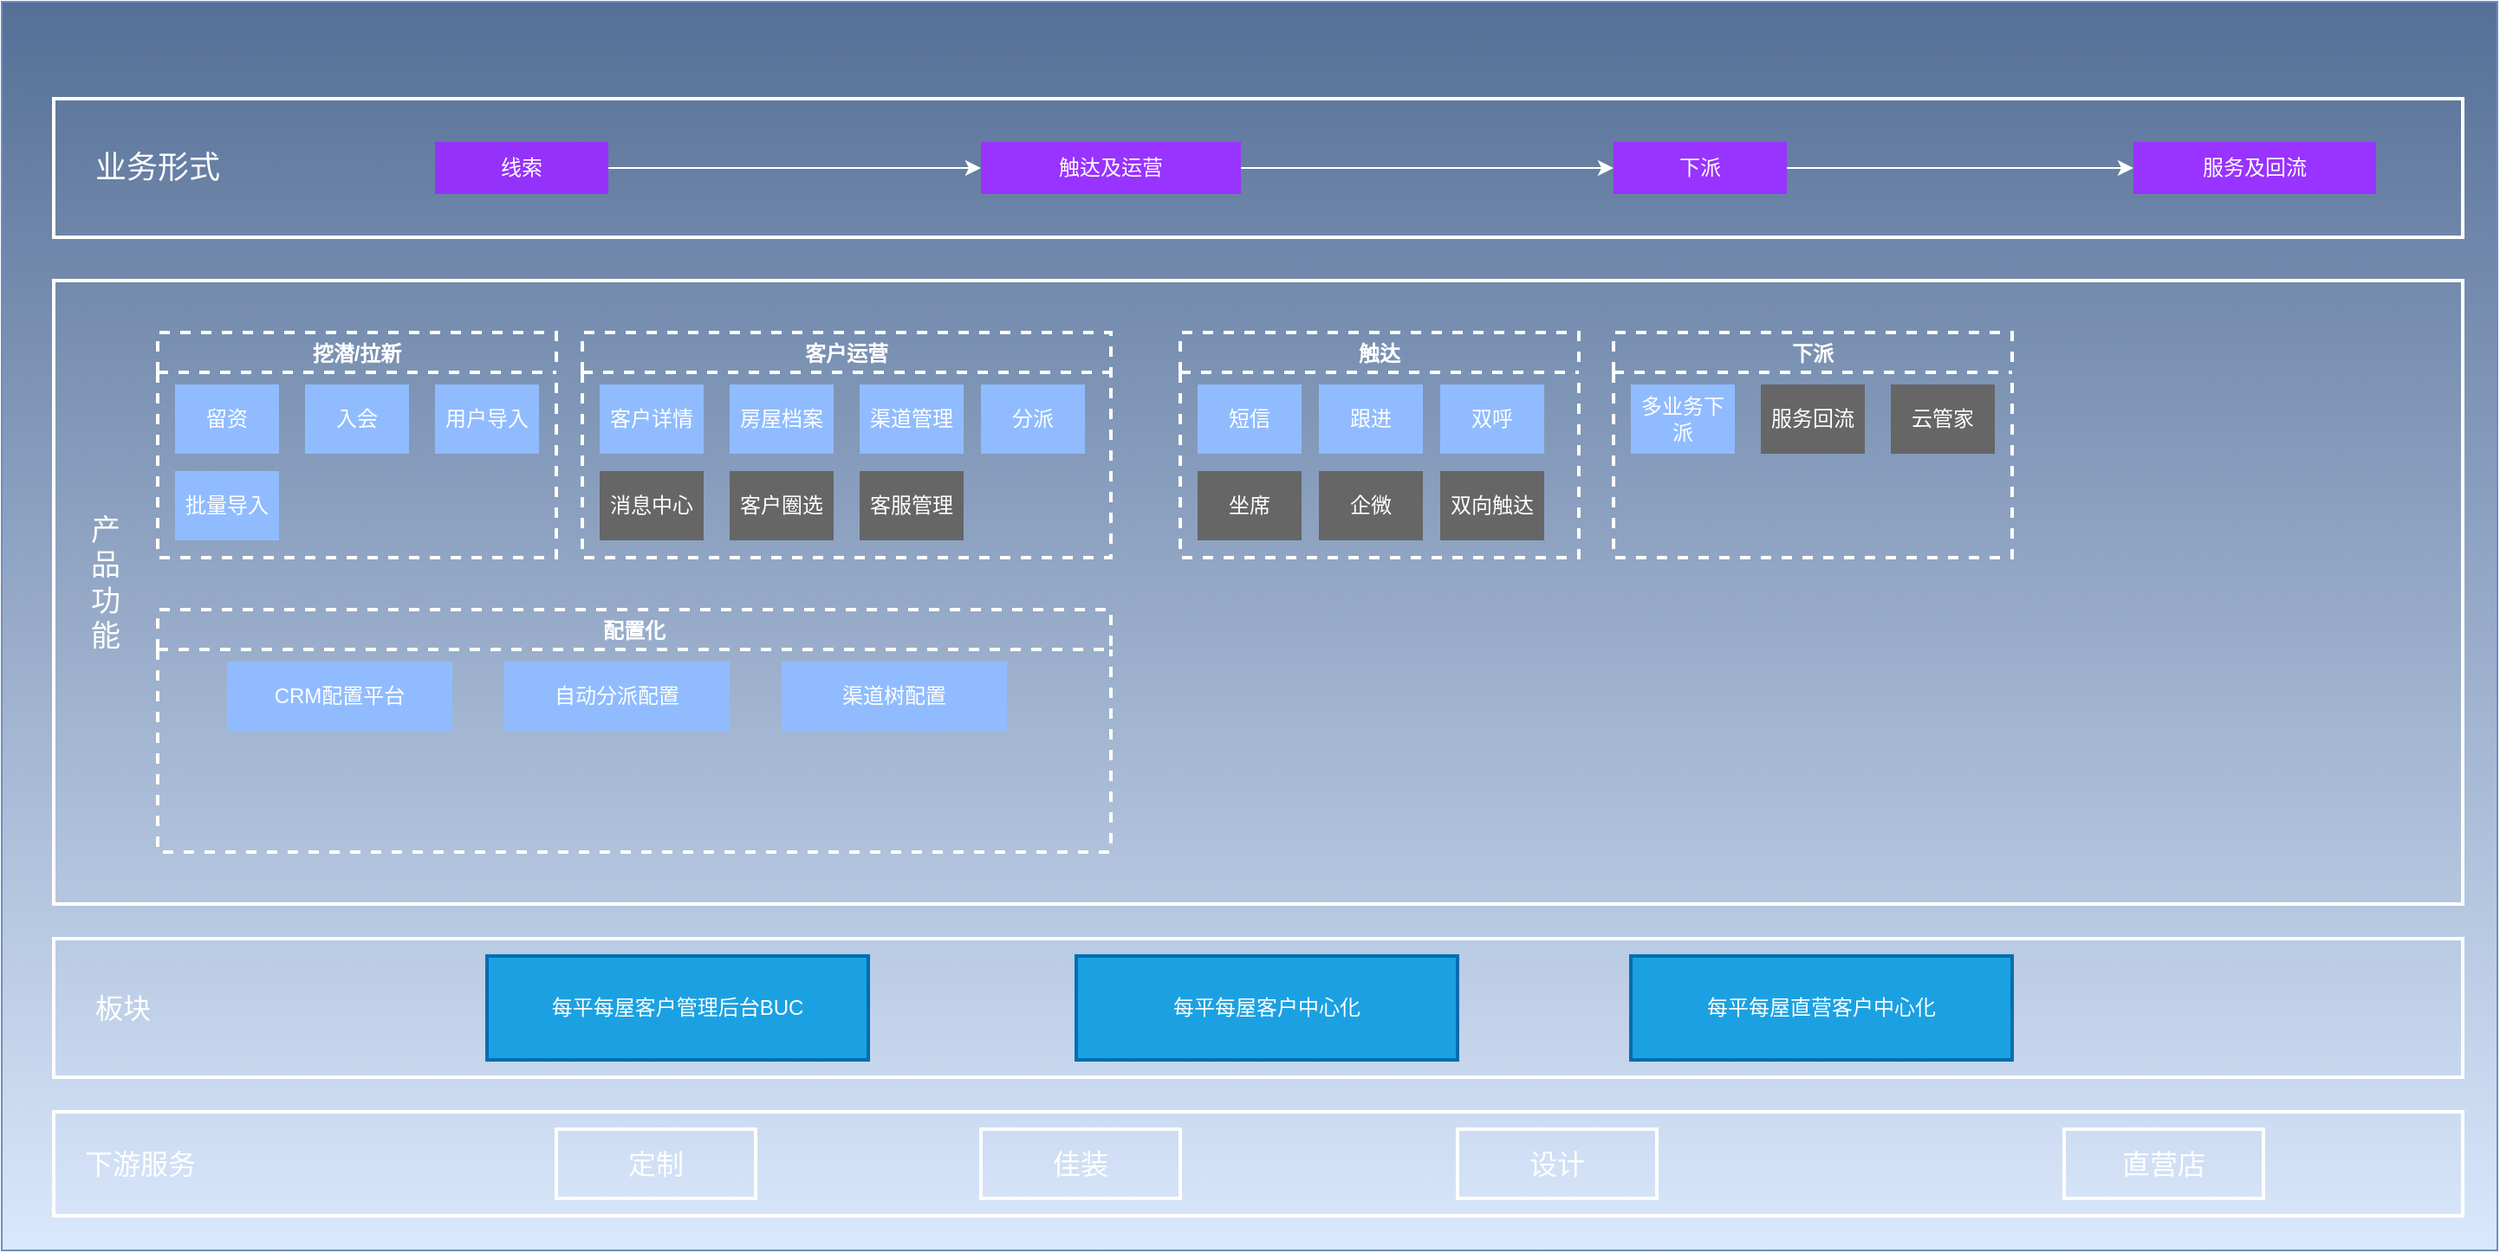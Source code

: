 <mxfile version="15.5.9" type="github">
  <diagram id="_Y5LTQmzuMb5N7KYShm6" name="第 1 页">
    <mxGraphModel dx="1426" dy="769" grid="1" gridSize="10" guides="1" tooltips="1" connect="1" arrows="1" fold="1" page="1" pageScale="1" pageWidth="1169" pageHeight="827" math="0" shadow="0">
      <root>
        <mxCell id="0" />
        <mxCell id="1" parent="0" />
        <mxCell id="bwYaWfdodfE0C4HcY9af-1" value="" style="rounded=0;whiteSpace=wrap;html=1;fillColor=#dae8fc;strokeColor=#6c8ebf;gradientDirection=north;movable=0;gradientColor=#556F96;" parent="1" vertex="1">
          <mxGeometry x="20" y="29" width="1440" height="721" as="geometry" />
        </mxCell>
        <mxCell id="bwYaWfdodfE0C4HcY9af-5" value="" style="rounded=0;whiteSpace=wrap;html=1;strokeColor=#FFFFFF;fillColor=none;strokeWidth=2;" parent="1" vertex="1">
          <mxGeometry x="50" y="85" width="1390" height="80" as="geometry" />
        </mxCell>
        <mxCell id="bwYaWfdodfE0C4HcY9af-6" value="&lt;font color=&quot;#ffffff&quot; style=&quot;font-size: 18px&quot;&gt;业务形式&lt;/font&gt;" style="text;html=1;strokeColor=none;fillColor=none;align=center;verticalAlign=middle;whiteSpace=wrap;rounded=0;dashed=1;" parent="1" vertex="1">
          <mxGeometry x="40" y="115" width="140" height="20" as="geometry" />
        </mxCell>
        <mxCell id="bwYaWfdodfE0C4HcY9af-16" value="" style="rounded=0;whiteSpace=wrap;html=1;strokeWidth=2;gradientDirection=north;fillColor=none;strokeColor=#FFFFFF;" parent="1" vertex="1">
          <mxGeometry x="50" y="190" width="1390" height="360" as="geometry" />
        </mxCell>
        <mxCell id="bwYaWfdodfE0C4HcY9af-7" value="&lt;font color=&quot;#ffffff&quot;&gt;线索&lt;/font&gt;" style="rounded=0;whiteSpace=wrap;html=1;dashed=1;strokeColor=none;strokeWidth=2;fillColor=#9532FA;" parent="1" vertex="1">
          <mxGeometry x="270" y="110" width="100" height="30" as="geometry" />
        </mxCell>
        <mxCell id="bwYaWfdodfE0C4HcY9af-11" value="" style="edgeStyle=orthogonalEdgeStyle;rounded=0;orthogonalLoop=1;jettySize=auto;html=1;exitX=1;exitY=0.5;exitDx=0;exitDy=0;fontColor=#FFFFFF;strokeColor=#FFFFFF;" parent="1" source="bwYaWfdodfE0C4HcY9af-7" target="bwYaWfdodfE0C4HcY9af-10" edge="1">
          <mxGeometry relative="1" as="geometry">
            <mxPoint x="560" y="125" as="sourcePoint" />
          </mxGeometry>
        </mxCell>
        <mxCell id="bwYaWfdodfE0C4HcY9af-13" value="" style="edgeStyle=orthogonalEdgeStyle;rounded=0;orthogonalLoop=1;jettySize=auto;html=1;strokeColor=#FFFFFF;" parent="1" source="bwYaWfdodfE0C4HcY9af-10" target="bwYaWfdodfE0C4HcY9af-12" edge="1">
          <mxGeometry relative="1" as="geometry" />
        </mxCell>
        <mxCell id="bwYaWfdodfE0C4HcY9af-10" value="触达及运营" style="rounded=0;whiteSpace=wrap;html=1;dashed=1;strokeColor=none;strokeWidth=2;fillColor=#9933FF;fontColor=#FFFFFF;" parent="1" vertex="1">
          <mxGeometry x="585" y="110" width="150" height="30" as="geometry" />
        </mxCell>
        <mxCell id="bwYaWfdodfE0C4HcY9af-15" value="" style="edgeStyle=orthogonalEdgeStyle;rounded=0;orthogonalLoop=1;jettySize=auto;html=1;strokeColor=#FFFFFF;" parent="1" source="bwYaWfdodfE0C4HcY9af-12" target="bwYaWfdodfE0C4HcY9af-14" edge="1">
          <mxGeometry relative="1" as="geometry" />
        </mxCell>
        <mxCell id="bwYaWfdodfE0C4HcY9af-12" value="下派" style="rounded=0;whiteSpace=wrap;html=1;dashed=1;strokeColor=none;strokeWidth=2;fillColor=#9933FF;fontColor=#FFFFFF;" parent="1" vertex="1">
          <mxGeometry x="950" y="110" width="100" height="30" as="geometry" />
        </mxCell>
        <mxCell id="bwYaWfdodfE0C4HcY9af-14" value="服务及回流" style="rounded=0;whiteSpace=wrap;html=1;dashed=1;strokeColor=none;strokeWidth=2;fillColor=#9933FF;fontColor=#FFFFFF;" parent="1" vertex="1">
          <mxGeometry x="1250" y="110" width="140" height="30" as="geometry" />
        </mxCell>
        <mxCell id="bwYaWfdodfE0C4HcY9af-17" value="&lt;font color=&quot;#ffffff&quot; style=&quot;font-size: 17px&quot;&gt;产品功能&lt;/font&gt;" style="text;html=1;strokeColor=none;fillColor=none;align=center;verticalAlign=middle;whiteSpace=wrap;rounded=0;dashed=1;" parent="1" vertex="1">
          <mxGeometry x="70" y="320" width="20" height="90" as="geometry" />
        </mxCell>
        <mxCell id="bwYaWfdodfE0C4HcY9af-19" value="挖潜/拉新" style="swimlane;dashed=1;strokeColor=#FFFFFF;strokeWidth=2;fillColor=none;gradientColor=#ffffff;gradientDirection=north;startSize=23;fontColor=#FFFFFF;" parent="1" vertex="1">
          <mxGeometry x="110" y="220" width="230" height="130" as="geometry">
            <mxRectangle x="110" y="240" width="130" height="23" as="alternateBounds" />
          </mxGeometry>
        </mxCell>
        <mxCell id="bwYaWfdodfE0C4HcY9af-31" value="&lt;font&gt;留&lt;/font&gt;资&lt;span style=&quot;font-family: monospace; font-size: 0px;&quot;&gt;%3CmxGraphModel%3E%3Croot%3E%3CmxCell%20id%3D%220%22%2F%3E%3CmxCell%20id%3D%221%22%20parent%3D%220%22%2F%3E%3CmxCell%20id%3D%222%22%20value%3D%22%26lt%3Bfont%20color%3D%26quot%3B%23ffffff%26quot%3B%26gt%3B%E7%BA%BF%E7%B4%A2%26lt%3B%2Ffont%26gt%3B%22%20style%3D%22rounded%3D0%3BwhiteSpace%3Dwrap%3Bhtml%3D1%3Bdashed%3D1%3BstrokeColor%3Dnone%3BstrokeWidth%3D2%3BfillColor%3D%23B5739D%3B%22%20vertex%3D%221%22%20parent%3D%221%22%3E%3CmxGeometry%20x%3D%22170%22%20y%3D%22175%22%20width%3D%2270%22%20height%3D%2230%22%20as%3D%22geometry%22%2F%3E%3C%2FmxCell%3E%3C%2Froot%3E%3C%2FmxGraphModel%3E&lt;/span&gt;" style="rounded=0;whiteSpace=wrap;html=1;dashed=1;strokeColor=none;strokeWidth=2;fillColor=#90BCFF;gradientDirection=north;fontColor=#FFFFFF;" parent="bwYaWfdodfE0C4HcY9af-19" vertex="1">
          <mxGeometry x="10" y="30" width="60" height="40" as="geometry" />
        </mxCell>
        <mxCell id="bwYaWfdodfE0C4HcY9af-34" value="入会&lt;span style=&quot;font-family: monospace ; font-size: 0px&quot;&gt;3CmxGraphModel%3E%3Croot%3E%3CmxCell%20id%3D%220%22%2F%3E%3CmxCell%20id%3D%221%22%20parent%3D%220%22%2F%3E%3CmxCell%20id%3D%222%22%20value%3D%22%26lt%3Bfont%20color%3D%26quot%3B%23ffffff%26quot%3B%26gt%3B%E7%BA%BF%E7%B4%A2%26lt%3B%2Ffont%26gt%3B%22%20style%3D%22rounded%3D0%3BwhiteSpace%3Dwrap%3Bhtml%3D1%3Bdashed%3D1%3BstrokeColor%3Dnone%3BstrokeWidth%3D2%3BfillColor%3D%23B5739D%3B%22%20vertex%3D%221%22%20parent%3D%221%22%3E%3CmxGeometry%20x%3D%22170%22%20y%3D%22175%22%20width%3D%2270%22%20height%3D%2230%22%20as%3D%22geometry%22%2F%3E%3C%2FmxCell%3E%3C%2Froot%3E%3C%2FmxGraphModel%3E&lt;/span&gt;" style="rounded=0;whiteSpace=wrap;html=1;dashed=1;strokeColor=none;strokeWidth=2;fillColor=#90BCFF;gradientDirection=north;fontColor=#FFFFFF;" parent="bwYaWfdodfE0C4HcY9af-19" vertex="1">
          <mxGeometry x="85" y="30" width="60" height="40" as="geometry" />
        </mxCell>
        <mxCell id="bwYaWfdodfE0C4HcY9af-35" value="用户导入&lt;span style=&quot;color: rgba(0 , 0 , 0 , 0) ; font-family: monospace ; font-size: 0px&quot;&gt;%3CmxGraphModel%3E%3Croot%3E%3CmxCell%20id%3D%220%22%2F%3E%3CmxCell%20id%3D%221%22%20parent%3D%220%22%2F%3E%3CmxCell%20id%3D%222%22%20value%3D%22%E5%85%A5%E4%BC%9A%26lt%3Bspan%20style%3D%26quot%3Bfont-family%3A%20monospace%20%3B%20font-size%3A%200px%26quot%3B%26gt%3B3CmxGraphModel%253E%253Croot%253E%253CmxCell%2520id%253D%25220%2522%252F%253E%253CmxCell%2520id%253D%25221%2522%2520parent%253D%25220%2522%252F%253E%253CmxCell%2520id%253D%25222%2522%2520value%253D%2522%2526lt%253Bfont%2520color%253D%2526quot%253B%2523ffffff%2526quot%253B%2526gt%253B%25E7%25BA%25BF%25E7%25B4%25A2%2526lt%253B%252Ffont%2526gt%253B%2522%2520style%253D%2522rounded%253D0%253BwhiteSpace%253Dwrap%253Bhtml%253D1%253Bdashed%253D1%253BstrokeColor%253Dnone%253BstrokeWidth%253D2%253BfillColor%253D%2523B5739D%253B%2522%2520vertex%253D%25221%2522%2520parent%253D%25221%2522%253E%253CmxGeometry%2520x%253D%2522170%2522%2520y%253D%2522175%2522%2520width%253D%252270%2522%2520height%253D%252230%2522%2520as%253D%2522geometry%2522%252F%253E%253C%252FmxCell%253E%253C%252Froot%253E%253C%252FmxGraphModel%253E%26lt%3B%2Fspan%26gt%3B%22%20style%3D%22rounded%3D0%3BwhiteSpace%3Dwrap%3Bhtml%3D1%3Bdashed%3D1%3BstrokeColor%3Dnone%3BstrokeWidth%3D2%3BfillColor%3D%2390BCFF%3BgradientDirection%3Dnorth%3BfontColor%3D%23FFFFFF%3B%22%20vertex%3D%221%22%20parent%3D%221%22%3E%3CmxGeometry%20x%3D%22225%22%20y%3D%22250%22%20width%3D%2260%22%20height%3D%2240%22%20as%3D%22geometry%22%2F%3E%3C%2FmxCell%3E%3C%2Froot%3E%3C%2FmxGraphModel%3E&lt;/span&gt;" style="rounded=0;whiteSpace=wrap;html=1;dashed=1;strokeColor=none;strokeWidth=2;fillColor=#90BCFF;gradientDirection=north;fontColor=#FFFFFF;" parent="bwYaWfdodfE0C4HcY9af-19" vertex="1">
          <mxGeometry x="160" y="30" width="60" height="40" as="geometry" />
        </mxCell>
        <mxCell id="bwYaWfdodfE0C4HcY9af-36" value="批量导入&lt;span style=&quot;color: rgba(0 , 0 , 0 , 0) ; font-family: monospace ; font-size: 0px&quot;&gt;%3CmxGraphModel%3E%3Croot%3E%3CmxCell%20id%3D%220%22%2F%3E%3CmxCell%20id%3D%221%22%20parent%3D%220%22%2F%3E%3CmxCell%20id%3D%222%22%20value%3D%22%E5%85%A5%E4%BC%9A%26lt%3Bspan%20style%3D%26quot%3Bfont-family%3A%20monospace%20%3B%20font-size%3A%200px%26quot%3B%26gt%3B3CmxGraphModel%253E%253Croot%253E%253CmxCell%2520id%253D%25220%2522%252F%253E%253CmxCell%2520id%253D%25221%2522%2520parent%253D%25220%2522%252F%253E%253CmxCell%2520id%253D%25222%2522%2520value%253D%2522%2526lt%253Bfont%2520color%253D%2526quot%253B%2523ffffff%2526quot%253B%2526gt%253B%25E7%25BA%25BF%25E7%25B4%25A2%2526lt%253B%252Ffont%2526gt%253B%2522%2520style%253D%2522rounded%253D0%253BwhiteSpace%253Dwrap%253Bhtml%253D1%253Bdashed%253D1%253BstrokeColor%253Dnone%253BstrokeWidth%253D2%253BfillColor%253D%2523B5739D%253B%2522%2520vertex%253D%25221%2522%2520parent%253D%25221%2522%253E%253CmxGeometry%2520x%253D%2522170%2522%2520y%253D%2522175%2522%2520width%253D%252270%2522%2520height%253D%252230%2522%2520as%253D%2522geometry%2522%252F%253E%253C%252FmxCell%253E%253C%252Froot%253E%253C%252FmxGraphModel%253E%26lt%3B%2Fspan%26gt%3B%22%20style%3D%22rounded%3D0%3BwhiteSpace%3Dwrap%3Bhtml%3D1%3Bdashed%3D1%3BstrokeColor%3Dnone%3BstrokeWidth%3D2%3BfillColor%3D%2390BCFF%3BgradientDirection%3Dnorth%3BfontColor%3D%23FFFFFF%3B%22%20vertex%3D%221%22%20parent%3D%221%22%3E%3CmxGeometry%20x%3D%22225%22%20y%3D%22250%22%20width%3D%2260%22%20height%3D%2240%22%20as%3D%22geometry%22%2F%3E%3C%2FmxCell%3E%3C%2Froot%3E%3C%2FmxGraphModel%3E&lt;/span&gt;" style="rounded=0;whiteSpace=wrap;html=1;dashed=1;strokeColor=none;strokeWidth=2;fillColor=#90BCFF;gradientDirection=north;fontColor=#FFFFFF;" parent="1" vertex="1">
          <mxGeometry x="120" y="300" width="60" height="40" as="geometry" />
        </mxCell>
        <mxCell id="bwYaWfdodfE0C4HcY9af-37" value="客户运营" style="swimlane;dashed=1;strokeColor=#FFFFFF;strokeWidth=2;fillColor=none;gradientColor=#ffffff;gradientDirection=north;fontColor=#FFFFFF;" parent="1" vertex="1">
          <mxGeometry x="355" y="220" width="305" height="130" as="geometry">
            <mxRectangle x="110" y="240" width="130" height="23" as="alternateBounds" />
          </mxGeometry>
        </mxCell>
        <mxCell id="bwYaWfdodfE0C4HcY9af-38" value="客户详情" style="rounded=0;whiteSpace=wrap;html=1;dashed=1;strokeColor=none;strokeWidth=2;fillColor=#90BCFF;gradientDirection=north;fontColor=#FFFFFF;" parent="bwYaWfdodfE0C4HcY9af-37" vertex="1">
          <mxGeometry x="10" y="30" width="60" height="40" as="geometry" />
        </mxCell>
        <mxCell id="bwYaWfdodfE0C4HcY9af-39" value="房屋档案" style="rounded=0;whiteSpace=wrap;html=1;dashed=1;strokeColor=none;strokeWidth=2;fillColor=#90BCFF;gradientDirection=north;fontColor=#FFFFFF;" parent="bwYaWfdodfE0C4HcY9af-37" vertex="1">
          <mxGeometry x="85" y="30" width="60" height="40" as="geometry" />
        </mxCell>
        <mxCell id="bwYaWfdodfE0C4HcY9af-40" value="渠道管理&lt;span style=&quot;color: rgba(0 , 0 , 0 , 0) ; font-family: monospace ; font-size: 0px&quot;&gt;%3CmxGraphModel%3E%3Croot%3E%3CmxCell%20id%3D%220%22%2F%3E%3CmxCell%20id%3D%221%22%20parent%3D%220%22%2F%3E%3CmxCell%20id%3D%222%22%20value%3D%22%E5%85%A5%E4%BC%9A%26lt%3Bspan%20style%3D%26quot%3Bfont-family%3A%20monospace%20%3B%20font-size%3A%200px%26quot%3B%26gt%3B3CmxGraphModel%253E%253Croot%253E%253CmxCell%2520id%253D%25220%2522%252F%253E%253CmxCell%2520id%253D%25221%2522%2520parent%253D%25220%2522%252F%253E%253CmxCell%2520id%253D%25222%2522%2520value%253D%2522%2526lt%253Bfont%2520color%253D%2526quot%253B%2523ffffff%2526quot%253B%2526gt%253B%25E7%25BA%25BF%25E7%25B4%25A2%2526lt%253B%252Ffont%2526gt%253B%2522%2520style%253D%2522rounded%253D0%253BwhiteSpace%253Dwrap%253Bhtml%253D1%253Bdashed%253D1%253BstrokeColor%253Dnone%253BstrokeWidth%253D2%253BfillColor%253D%2523B5739D%253B%2522%2520vertex%253D%25221%2522%2520parent%253D%25221%2522%253E%253CmxGeometry%2520x%253D%2522170%2522%2520y%253D%2522175%2522%2520width%253D%252270%2522%2520height%253D%252230%2522%2520as%253D%2522geometry%2522%252F%253E%253C%252FmxCell%253E%253C%252Froot%253E%253C%252FmxGraphModel%253E%26lt%3B%2Fspan%26gt%3B%22%20style%3D%22rounded%3D0%3BwhiteSpace%3Dwrap%3Bhtml%3D1%3Bdashed%3D1%3BstrokeColor%3Dnone%3BstrokeWidth%3D2%3BfillColor%3D%2390BCFF%3BgradientDirection%3Dnorth%3BfontColor%3D%23FFFFFF%3B%22%20vertex%3D%221%22%20parent%3D%221%22%3E%3CmxGeometry%20x%3D%22225%22%20y%3D%22250%22%20width%3D%2260%22%20height%3D%2240%22%20as%3D%22geometry%22%2F%3E%3C%2FmxCell%3E%3C%2Froot%3E%3C%2FmxGraphModel%3E&lt;/span&gt;" style="rounded=0;whiteSpace=wrap;html=1;dashed=1;strokeColor=none;strokeWidth=2;fillColor=#90BCFF;gradientDirection=north;fontColor=#FFFFFF;" parent="bwYaWfdodfE0C4HcY9af-37" vertex="1">
          <mxGeometry x="160" y="30" width="60" height="40" as="geometry" />
        </mxCell>
        <mxCell id="bwYaWfdodfE0C4HcY9af-46" value="分派" style="rounded=0;whiteSpace=wrap;html=1;dashed=1;strokeColor=none;strokeWidth=2;fillColor=#90BCFF;gradientDirection=north;fontColor=#FFFFFF;" parent="bwYaWfdodfE0C4HcY9af-37" vertex="1">
          <mxGeometry x="230" y="30" width="60" height="40" as="geometry" />
        </mxCell>
        <mxCell id="bwYaWfdodfE0C4HcY9af-51" value="客户圈选" style="rounded=0;whiteSpace=wrap;html=1;dashed=1;strokeColor=none;strokeWidth=2;fillColor=#666666;gradientDirection=north;fontColor=#FFFFFF;" parent="bwYaWfdodfE0C4HcY9af-37" vertex="1">
          <mxGeometry x="85" y="80" width="60" height="40" as="geometry" />
        </mxCell>
        <mxCell id="kZM8sqfFHhyPms-0oT-2-8" value="客服管理" style="rounded=0;whiteSpace=wrap;html=1;dashed=1;strokeColor=none;strokeWidth=2;fillColor=#666666;gradientDirection=north;fontColor=#FFFFFF;" parent="bwYaWfdodfE0C4HcY9af-37" vertex="1">
          <mxGeometry x="160" y="80" width="60" height="40" as="geometry" />
        </mxCell>
        <mxCell id="Wau9Gw6_sfsYt9Wz2bvp-1" value="消息中心" style="rounded=0;whiteSpace=wrap;html=1;dashed=1;strokeColor=none;strokeWidth=2;fillColor=#666666;gradientDirection=north;fontColor=#FFFFFF;" vertex="1" parent="bwYaWfdodfE0C4HcY9af-37">
          <mxGeometry x="10" y="80" width="60" height="40" as="geometry" />
        </mxCell>
        <mxCell id="bwYaWfdodfE0C4HcY9af-42" value="下派" style="swimlane;dashed=1;strokeColor=#FFFFFF;strokeWidth=2;fillColor=none;gradientColor=#ffffff;gradientDirection=north;fontColor=#FFFFFF;" parent="1" vertex="1">
          <mxGeometry x="950" y="220" width="230" height="130" as="geometry">
            <mxRectangle x="110" y="240" width="130" height="23" as="alternateBounds" />
          </mxGeometry>
        </mxCell>
        <mxCell id="bwYaWfdodfE0C4HcY9af-43" value="多业务下派" style="rounded=0;whiteSpace=wrap;html=1;dashed=1;strokeColor=none;strokeWidth=2;fillColor=#90BCFF;gradientDirection=north;fontColor=#FFFFFF;" parent="bwYaWfdodfE0C4HcY9af-42" vertex="1">
          <mxGeometry x="10" y="30" width="60" height="40" as="geometry" />
        </mxCell>
        <mxCell id="bwYaWfdodfE0C4HcY9af-44" value="服务回流" style="rounded=0;whiteSpace=wrap;html=1;dashed=1;strokeColor=none;strokeWidth=2;fillColor=#666666;gradientDirection=north;fontColor=#FFFFFF;" parent="bwYaWfdodfE0C4HcY9af-42" vertex="1">
          <mxGeometry x="85" y="30" width="60" height="40" as="geometry" />
        </mxCell>
        <mxCell id="kZM8sqfFHhyPms-0oT-2-1" value="云管家" style="rounded=0;whiteSpace=wrap;html=1;dashed=1;strokeColor=none;strokeWidth=2;fillColor=#666666;gradientDirection=north;fontColor=#FFFFFF;" parent="bwYaWfdodfE0C4HcY9af-42" vertex="1">
          <mxGeometry x="160" y="30" width="60" height="40" as="geometry" />
        </mxCell>
        <mxCell id="bwYaWfdodfE0C4HcY9af-47" value="触达" style="swimlane;dashed=1;strokeColor=#FFFFFF;strokeWidth=2;fillColor=none;gradientColor=#ffffff;gradientDirection=north;fontColor=#FFFFFF;" parent="1" vertex="1">
          <mxGeometry x="700" y="220" width="230" height="130" as="geometry">
            <mxRectangle x="110" y="240" width="130" height="23" as="alternateBounds" />
          </mxGeometry>
        </mxCell>
        <mxCell id="bwYaWfdodfE0C4HcY9af-48" value="短信" style="rounded=0;whiteSpace=wrap;html=1;dashed=1;strokeColor=none;strokeWidth=2;fillColor=#90BCFF;gradientDirection=north;fontColor=#FFFFFF;" parent="bwYaWfdodfE0C4HcY9af-47" vertex="1">
          <mxGeometry x="10" y="30" width="60" height="40" as="geometry" />
        </mxCell>
        <mxCell id="bwYaWfdodfE0C4HcY9af-49" value="双呼" style="rounded=0;whiteSpace=wrap;html=1;dashed=1;strokeColor=none;strokeWidth=2;fillColor=#90BCFF;gradientDirection=north;fontColor=#FFFFFF;" parent="bwYaWfdodfE0C4HcY9af-47" vertex="1">
          <mxGeometry x="150" y="30" width="60" height="40" as="geometry" />
        </mxCell>
        <mxCell id="bwYaWfdodfE0C4HcY9af-52" value="坐席" style="rounded=0;whiteSpace=wrap;html=1;dashed=1;strokeColor=none;strokeWidth=2;fillColor=#666666;gradientDirection=north;fontColor=#FFFFFF;" parent="bwYaWfdodfE0C4HcY9af-47" vertex="1">
          <mxGeometry x="10" y="80" width="60" height="40" as="geometry" />
        </mxCell>
        <mxCell id="bwYaWfdodfE0C4HcY9af-54" value="双向触达" style="rounded=0;whiteSpace=wrap;html=1;dashed=1;strokeColor=none;strokeWidth=2;fillColor=#666666;gradientDirection=north;fontColor=#FFFFFF;" parent="bwYaWfdodfE0C4HcY9af-47" vertex="1">
          <mxGeometry x="150" y="80" width="60" height="40" as="geometry" />
        </mxCell>
        <mxCell id="bwYaWfdodfE0C4HcY9af-53" value="跟进" style="rounded=0;whiteSpace=wrap;html=1;dashed=1;strokeColor=none;strokeWidth=2;fillColor=#90BCFF;gradientDirection=north;fontColor=#FFFFFF;" parent="bwYaWfdodfE0C4HcY9af-47" vertex="1">
          <mxGeometry x="80" y="30" width="60" height="40" as="geometry" />
        </mxCell>
        <mxCell id="bwYaWfdodfE0C4HcY9af-50" value="企微" style="rounded=0;whiteSpace=wrap;html=1;dashed=1;strokeColor=none;strokeWidth=2;fillColor=#666666;gradientDirection=north;fontColor=#FFFFFF;" parent="1" vertex="1">
          <mxGeometry x="780" y="300" width="60" height="40" as="geometry" />
        </mxCell>
        <mxCell id="kZM8sqfFHhyPms-0oT-2-2" value="配置化" style="swimlane;dashed=1;strokeColor=#FFFFFF;strokeWidth=2;fillColor=none;gradientColor=#ffffff;gradientDirection=north;fontColor=#FFFFFF;" parent="1" vertex="1">
          <mxGeometry x="110" y="380" width="550" height="140" as="geometry">
            <mxRectangle x="110" y="240" width="130" height="23" as="alternateBounds" />
          </mxGeometry>
        </mxCell>
        <mxCell id="kZM8sqfFHhyPms-0oT-2-3" value="CRM配置平台" style="rounded=0;whiteSpace=wrap;html=1;dashed=1;strokeColor=none;strokeWidth=2;fillColor=#90BCFF;gradientDirection=north;fontColor=#FFFFFF;" parent="kZM8sqfFHhyPms-0oT-2-2" vertex="1">
          <mxGeometry x="40" y="30" width="130" height="40" as="geometry" />
        </mxCell>
        <mxCell id="kZM8sqfFHhyPms-0oT-2-6" value="自动分派配置" style="rounded=0;whiteSpace=wrap;html=1;dashed=1;strokeColor=none;strokeWidth=2;fillColor=#90BCFF;gradientDirection=north;fontColor=#FFFFFF;" parent="kZM8sqfFHhyPms-0oT-2-2" vertex="1">
          <mxGeometry x="200" y="30" width="130" height="40" as="geometry" />
        </mxCell>
        <mxCell id="kZM8sqfFHhyPms-0oT-2-7" value="渠道树配置" style="rounded=0;whiteSpace=wrap;html=1;dashed=1;strokeColor=none;strokeWidth=2;fillColor=#90BCFF;gradientDirection=north;fontColor=#FFFFFF;" parent="kZM8sqfFHhyPms-0oT-2-2" vertex="1">
          <mxGeometry x="360" y="30" width="130" height="40" as="geometry" />
        </mxCell>
        <mxCell id="Wau9Gw6_sfsYt9Wz2bvp-5" value="" style="rounded=0;whiteSpace=wrap;html=1;fillColor=none;strokeColor=#FFFFFF;strokeWidth=2;" vertex="1" parent="1">
          <mxGeometry x="50" y="570" width="1390" height="80" as="geometry" />
        </mxCell>
        <mxCell id="Wau9Gw6_sfsYt9Wz2bvp-6" value="每平每屋客户管理后台BUC" style="rounded=0;whiteSpace=wrap;html=1;strokeColor=#006EAF;strokeWidth=2;fillColor=#1ba1e2;fontColor=#ffffff;" vertex="1" parent="1">
          <mxGeometry x="300" y="580" width="220" height="60" as="geometry" />
        </mxCell>
        <mxCell id="Wau9Gw6_sfsYt9Wz2bvp-7" value="&lt;font style=&quot;font-size: 16px&quot; color=&quot;#ffffff&quot;&gt;板块&lt;/font&gt;" style="text;html=1;align=center;verticalAlign=middle;whiteSpace=wrap;rounded=0;" vertex="1" parent="1">
          <mxGeometry x="60" y="595" width="60" height="30" as="geometry" />
        </mxCell>
        <mxCell id="Wau9Gw6_sfsYt9Wz2bvp-8" value="每平每屋客户中心化" style="rounded=0;whiteSpace=wrap;html=1;strokeColor=#006EAF;strokeWidth=2;fillColor=#1ba1e2;fontColor=#ffffff;" vertex="1" parent="1">
          <mxGeometry x="640" y="580" width="220" height="60" as="geometry" />
        </mxCell>
        <mxCell id="Wau9Gw6_sfsYt9Wz2bvp-9" value="每平每屋直营客户中心化" style="rounded=0;whiteSpace=wrap;html=1;strokeColor=#006EAF;strokeWidth=2;fillColor=#1ba1e2;fontColor=#ffffff;" vertex="1" parent="1">
          <mxGeometry x="960" y="580" width="220" height="60" as="geometry" />
        </mxCell>
        <mxCell id="Wau9Gw6_sfsYt9Wz2bvp-10" value="" style="rounded=0;whiteSpace=wrap;html=1;fontSize=16;fontColor=#FFFFFF;strokeColor=#FFFFFF;strokeWidth=2;fillColor=none;" vertex="1" parent="1">
          <mxGeometry x="50" y="670" width="1390" height="60" as="geometry" />
        </mxCell>
        <mxCell id="Wau9Gw6_sfsYt9Wz2bvp-11" value="定制" style="rounded=0;whiteSpace=wrap;html=1;fontSize=16;fontColor=#FFFFFF;strokeColor=#FFFFFF;strokeWidth=2;fillColor=none;" vertex="1" parent="1">
          <mxGeometry x="340" y="680" width="115" height="40" as="geometry" />
        </mxCell>
        <mxCell id="Wau9Gw6_sfsYt9Wz2bvp-12" value="佳装" style="rounded=0;whiteSpace=wrap;html=1;fontSize=16;fontColor=#FFFFFF;strokeColor=#FFFFFF;strokeWidth=2;fillColor=none;" vertex="1" parent="1">
          <mxGeometry x="585" y="680" width="115" height="40" as="geometry" />
        </mxCell>
        <mxCell id="Wau9Gw6_sfsYt9Wz2bvp-13" value="设计" style="rounded=0;whiteSpace=wrap;html=1;fontSize=16;fontColor=#FFFFFF;strokeColor=#FFFFFF;strokeWidth=2;fillColor=none;" vertex="1" parent="1">
          <mxGeometry x="860" y="680" width="115" height="40" as="geometry" />
        </mxCell>
        <mxCell id="Wau9Gw6_sfsYt9Wz2bvp-14" value="直营店" style="rounded=0;whiteSpace=wrap;html=1;fontSize=16;fontColor=#FFFFFF;strokeColor=#FFFFFF;strokeWidth=2;fillColor=none;" vertex="1" parent="1">
          <mxGeometry x="1210" y="680" width="115" height="40" as="geometry" />
        </mxCell>
        <mxCell id="Wau9Gw6_sfsYt9Wz2bvp-16" value="下游服务" style="text;html=1;strokeColor=none;fillColor=none;align=center;verticalAlign=middle;whiteSpace=wrap;rounded=0;fontSize=16;fontColor=#FFFFFF;" vertex="1" parent="1">
          <mxGeometry x="50" y="685" width="100" height="30" as="geometry" />
        </mxCell>
      </root>
    </mxGraphModel>
  </diagram>
</mxfile>
